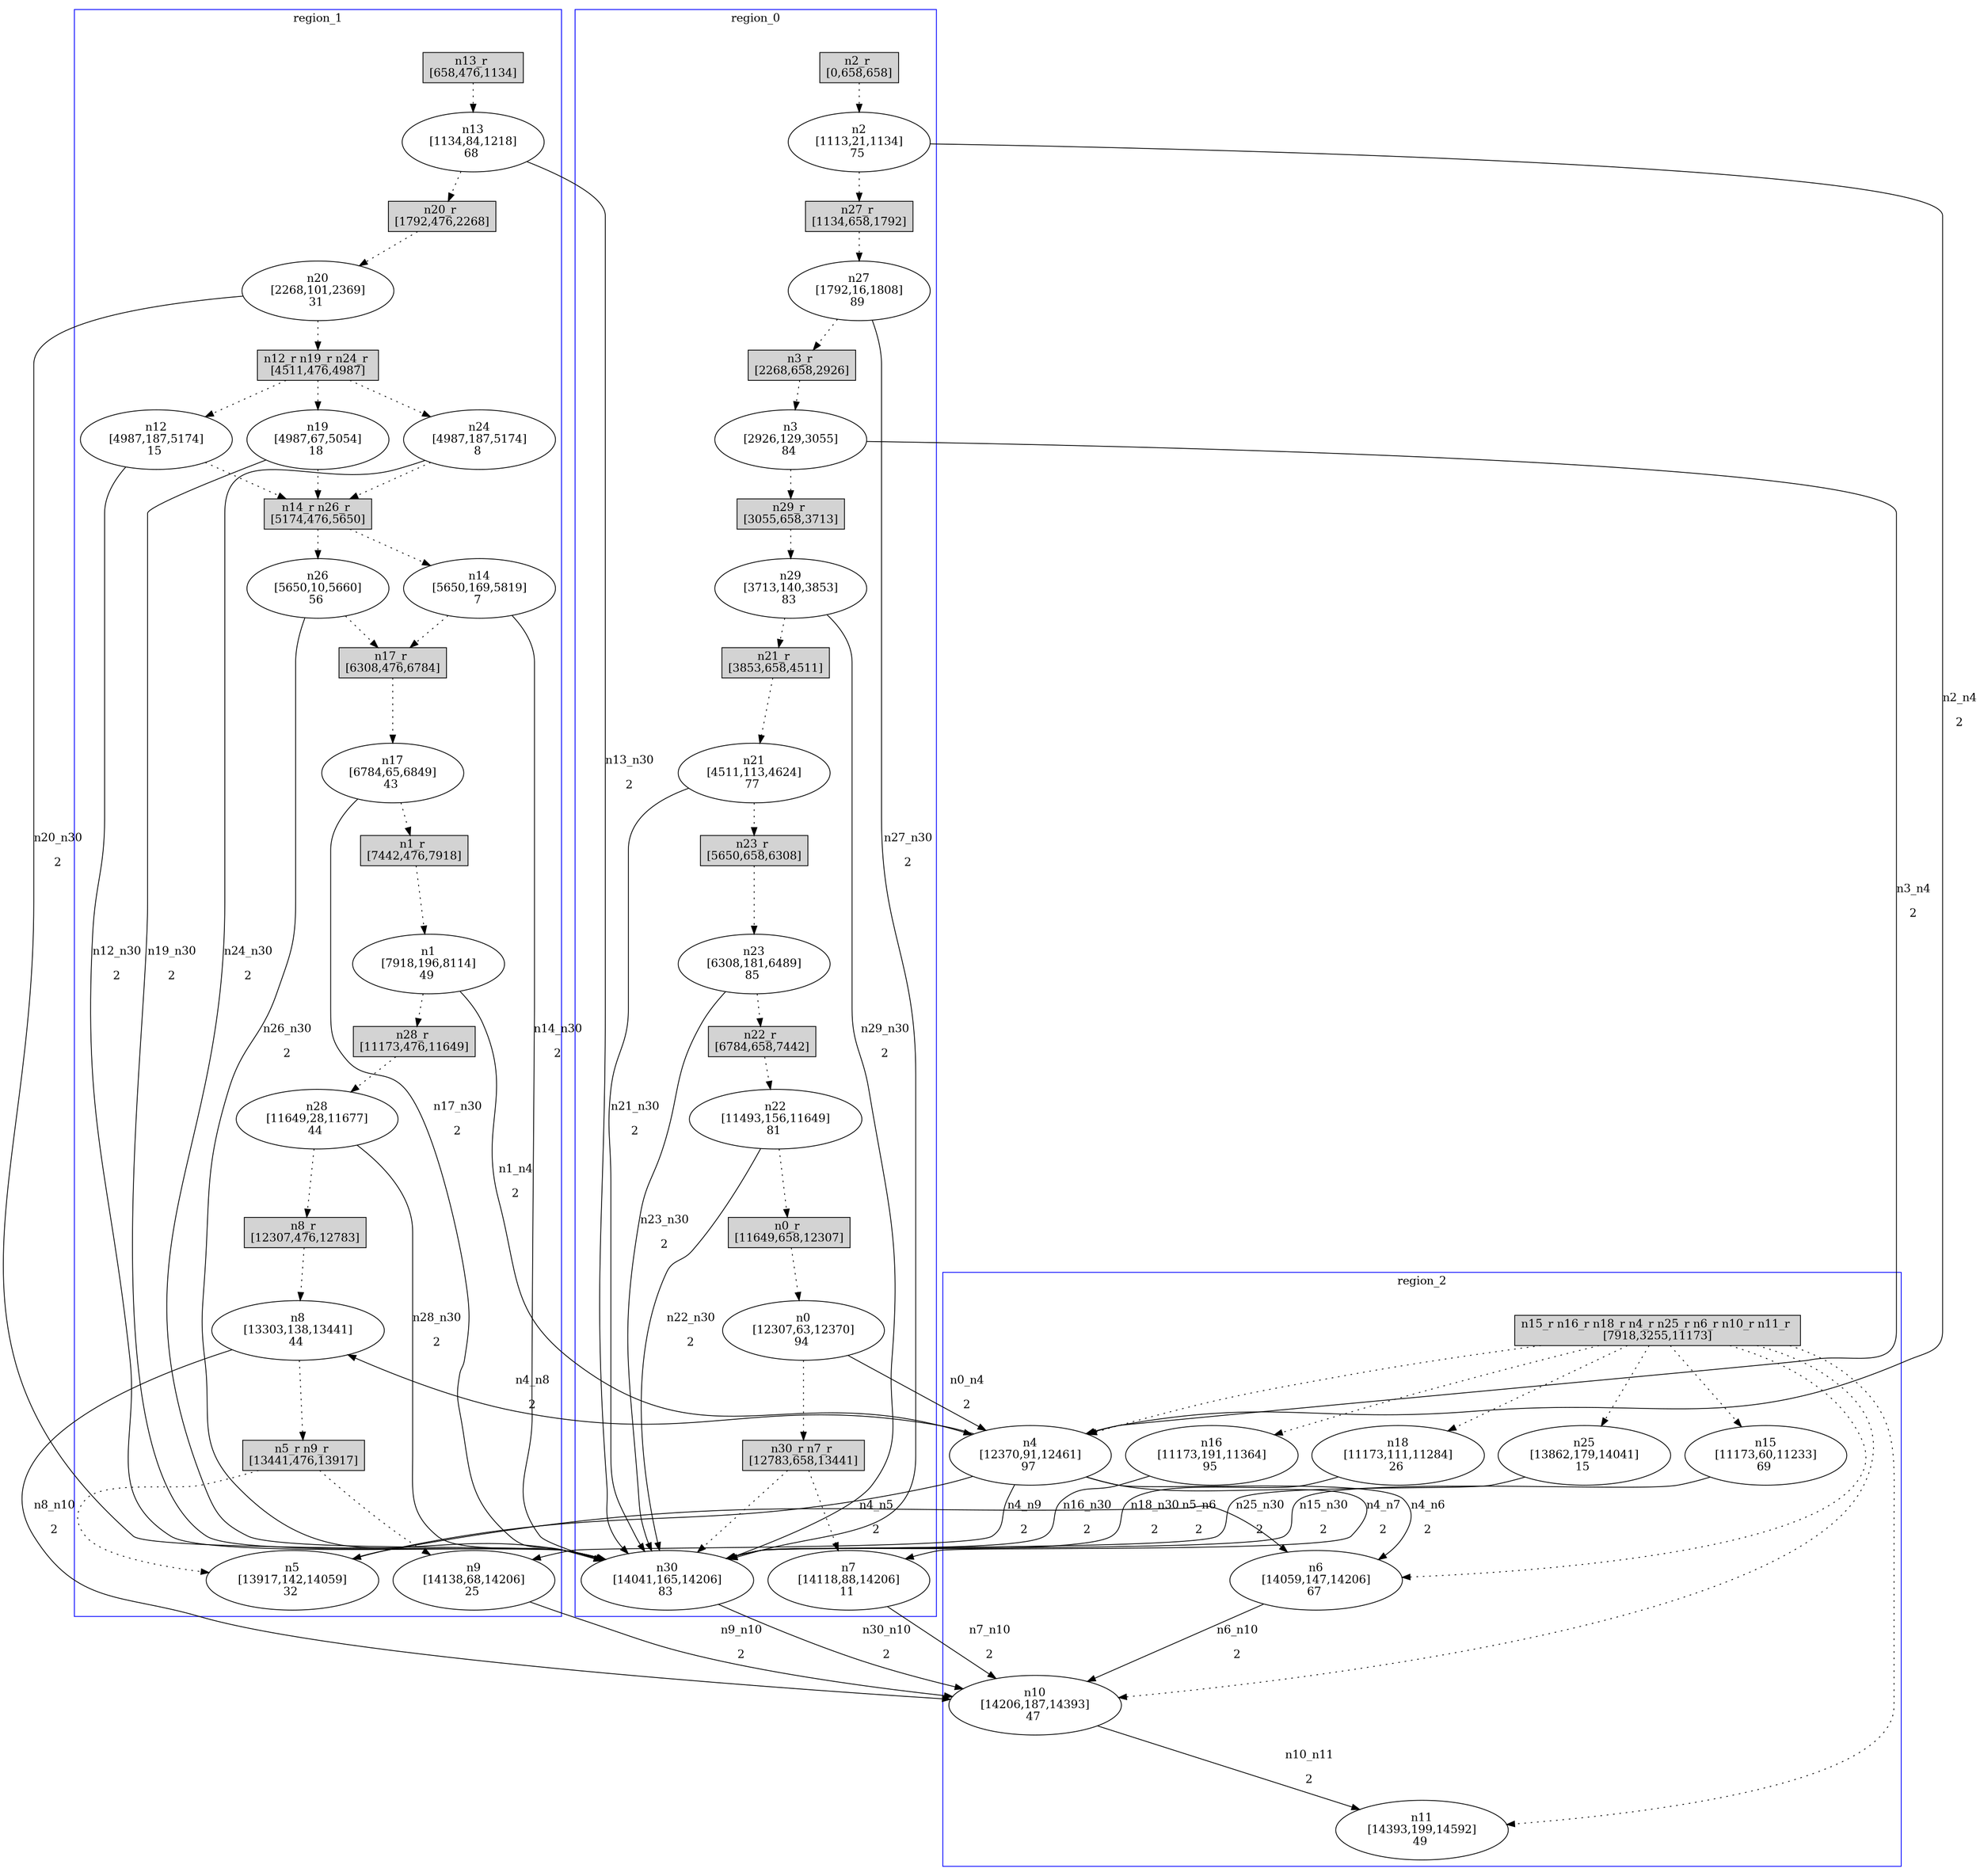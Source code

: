 //3-LSsolveMIPnSolStatus 9.
//4-SL 14592.
//5-LSsolveMIPsolveTime(double) 1800.03.
//6-reconfigurateNum(int) 19.
//7-reconfigurateTime(int) 13461.
digraph test_0 {
	size="28,40";
	subgraph cluster0 {
		stytle=filled;
		color=blue;
		label=region_0;
		reconfNode_0_1 [ shape = box, style = filled, label = "n2_r \n[0,658,658]" ];
		n2 [ label="n2\n[1113,21,1134]\n75 " ];
		reconfNode_0_1 -> n2 [ style = dotted ];
		n2 -> reconfNode_0_2 [ style = dotted ];
		reconfNode_0_2 [ shape = box, style = filled, label = "n27_r \n[1134,658,1792]" ];
		n27 [ label="n27\n[1792,16,1808]\n89 " ];
		reconfNode_0_2 -> n27 [ style = dotted ];
		n27 -> reconfNode_0_3 [ style = dotted ];
		reconfNode_0_3 [ shape = box, style = filled, label = "n3_r \n[2268,658,2926]" ];
		n3 [ label="n3\n[2926,129,3055]\n84 " ];
		reconfNode_0_3 -> n3 [ style = dotted ];
		n3 -> reconfNode_0_4 [ style = dotted ];
		reconfNode_0_4 [ shape = box, style = filled, label = "n29_r \n[3055,658,3713]" ];
		n29 [ label="n29\n[3713,140,3853]\n83 " ];
		reconfNode_0_4 -> n29 [ style = dotted ];
		n29 -> reconfNode_0_5 [ style = dotted ];
		reconfNode_0_5 [ shape = box, style = filled, label = "n21_r \n[3853,658,4511]" ];
		n21 [ label="n21\n[4511,113,4624]\n77 " ];
		reconfNode_0_5 -> n21 [ style = dotted ];
		n21 -> reconfNode_0_6 [ style = dotted ];
		reconfNode_0_6 [ shape = box, style = filled, label = "n23_r \n[5650,658,6308]" ];
		n23 [ label="n23\n[6308,181,6489]\n85 " ];
		reconfNode_0_6 -> n23 [ style = dotted ];
		n23 -> reconfNode_0_7 [ style = dotted ];
		reconfNode_0_7 [ shape = box, style = filled, label = "n22_r \n[6784,658,7442]" ];
		n22 [ label="n22\n[11493,156,11649]\n81 " ];
		reconfNode_0_7 -> n22 [ style = dotted ];
		n22 -> reconfNode_0_8 [ style = dotted ];
		reconfNode_0_8 [ shape = box, style = filled, label = "n0_r \n[11649,658,12307]" ];
		n0 [ label="n0\n[12307,63,12370]\n94 " ];
		reconfNode_0_8 -> n0 [ style = dotted ];
		n0 -> reconfNode_0_9 [ style = dotted ];
		reconfNode_0_9 [ shape = box, style = filled, label = "n30_r n7_r \n[12783,658,13441]" ];
		n30 [ label="n30\n[14041,165,14206]\n83 " ];
		n7 [ label="n7\n[14118,88,14206]\n11 " ];
		reconfNode_0_9 -> n30 [ style = dotted ];
		reconfNode_0_9 -> n7 [ style = dotted ];
	}
	subgraph cluster1 {
		stytle=filled;
		color=blue;
		label=region_1;
		reconfNode_1_1 [ shape = box, style = filled, label = "n13_r \n[658,476,1134]" ];
		n13 [ label="n13\n[1134,84,1218]\n68 " ];
		reconfNode_1_1 -> n13 [ style = dotted ];
		n13 -> reconfNode_1_2 [ style = dotted ];
		reconfNode_1_2 [ shape = box, style = filled, label = "n20_r \n[1792,476,2268]" ];
		n20 [ label="n20\n[2268,101,2369]\n31 " ];
		reconfNode_1_2 -> n20 [ style = dotted ];
		n20 -> reconfNode_1_3 [ style = dotted ];
		reconfNode_1_3 [ shape = box, style = filled, label = "n12_r n19_r n24_r \n[4511,476,4987]" ];
		n12 [ label="n12\n[4987,187,5174]\n15 " ];
		n19 [ label="n19\n[4987,67,5054]\n18 " ];
		n24 [ label="n24\n[4987,187,5174]\n8 " ];
		reconfNode_1_3 -> n12 [ style = dotted ];
		reconfNode_1_3 -> n19 [ style = dotted ];
		reconfNode_1_3 -> n24 [ style = dotted ];
		n12 -> reconfNode_1_4 [ style = dotted ];
		n19 -> reconfNode_1_4 [ style = dotted ];
		n24 -> reconfNode_1_4 [ style = dotted ];
		reconfNode_1_4 [ shape = box, style = filled, label = "n14_r n26_r \n[5174,476,5650]" ];
		n14 [ label="n14\n[5650,169,5819]\n7 " ];
		n26 [ label="n26\n[5650,10,5660]\n56 " ];
		reconfNode_1_4 -> n14 [ style = dotted ];
		reconfNode_1_4 -> n26 [ style = dotted ];
		n14 -> reconfNode_1_5 [ style = dotted ];
		n26 -> reconfNode_1_5 [ style = dotted ];
		reconfNode_1_5 [ shape = box, style = filled, label = "n17_r \n[6308,476,6784]" ];
		n17 [ label="n17\n[6784,65,6849]\n43 " ];
		reconfNode_1_5 -> n17 [ style = dotted ];
		n17 -> reconfNode_1_6 [ style = dotted ];
		reconfNode_1_6 [ shape = box, style = filled, label = "n1_r \n[7442,476,7918]" ];
		n1 [ label="n1\n[7918,196,8114]\n49 " ];
		reconfNode_1_6 -> n1 [ style = dotted ];
		n1 -> reconfNode_1_7 [ style = dotted ];
		reconfNode_1_7 [ shape = box, style = filled, label = "n28_r \n[11173,476,11649]" ];
		n28 [ label="n28\n[11649,28,11677]\n44 " ];
		reconfNode_1_7 -> n28 [ style = dotted ];
		n28 -> reconfNode_1_8 [ style = dotted ];
		reconfNode_1_8 [ shape = box, style = filled, label = "n8_r \n[12307,476,12783]" ];
		n8 [ label="n8\n[13303,138,13441]\n44 " ];
		reconfNode_1_8 -> n8 [ style = dotted ];
		n8 -> reconfNode_1_9 [ style = dotted ];
		reconfNode_1_9 [ shape = box, style = filled, label = "n5_r n9_r \n[13441,476,13917]" ];
		n5 [ label="n5\n[13917,142,14059]\n32 " ];
		n9 [ label="n9\n[14138,68,14206]\n25 " ];
		reconfNode_1_9 -> n5 [ style = dotted ];
		reconfNode_1_9 -> n9 [ style = dotted ];
	}
	subgraph cluster2 {
		stytle=filled;
		color=blue;
		label=region_2;
		reconfNode_2_1 [ shape = box, style = filled, label = "n15_r n16_r n18_r n4_r n25_r n6_r n10_r n11_r \n[7918,3255,11173]" ];
		n15 [ label="n15\n[11173,60,11233]\n69 " ];
		n16 [ label="n16\n[11173,191,11364]\n95 " ];
		n18 [ label="n18\n[11173,111,11284]\n26 " ];
		n4 [ label="n4\n[12370,91,12461]\n97 " ];
		n25 [ label="n25\n[13862,179,14041]\n15 " ];
		n6 [ label="n6\n[14059,147,14206]\n67 " ];
		n10 [ label="n10\n[14206,187,14393]\n47 " ];
		n11 [ label="n11\n[14393,199,14592]\n49 " ];
		reconfNode_2_1 -> n15 [ style = dotted ];
		reconfNode_2_1 -> n16 [ style = dotted ];
		reconfNode_2_1 -> n18 [ style = dotted ];
		reconfNode_2_1 -> n4 [ style = dotted ];
		reconfNode_2_1 -> n25 [ style = dotted ];
		reconfNode_2_1 -> n6 [ style = dotted ];
		reconfNode_2_1 -> n10 [ style = dotted ];
		reconfNode_2_1 -> n11 [ style = dotted ];
	}
	n0 -> n4 [ label="n0_n4\n2" ];
	n4 -> n5 [ label="n4_n5\n2" ];
	n4 -> n6 [ label="n4_n6\n2" ];
	n4 -> n7 [ label="n4_n7\n2" ];
	n4 -> n8 [ label="n4_n8\n2" ];
	n4 -> n9 [ label="n4_n9\n2" ];
	n1 -> n4 [ label="n1_n4\n2" ];
	n2 -> n4 [ label="n2_n4\n2" ];
	n3 -> n4 [ label="n3_n4\n2" ];
	n5 -> n6 [ label="n5_n6\n2" ];
	n6 -> n10 [ label="n6_n10\n2" ];
	n7 -> n10 [ label="n7_n10\n2" ];
	n8 -> n10 [ label="n8_n10\n2" ];
	n9 -> n10 [ label="n9_n10\n2" ];
	n10 -> n11 [ label="n10_n11\n2" ];
	n12 -> n30 [ label="n12_n30\n2" ];
	n30 -> n10 [ label="n30_n10\n2" ];
	n13 -> n30 [ label="n13_n30\n2" ];
	n14 -> n30 [ label="n14_n30\n2" ];
	n15 -> n30 [ label="n15_n30\n2" ];
	n16 -> n30 [ label="n16_n30\n2" ];
	n17 -> n30 [ label="n17_n30\n2" ];
	n18 -> n30 [ label="n18_n30\n2" ];
	n19 -> n30 [ label="n19_n30\n2" ];
	n20 -> n30 [ label="n20_n30\n2" ];
	n21 -> n30 [ label="n21_n30\n2" ];
	n22 -> n30 [ label="n22_n30\n2" ];
	n23 -> n30 [ label="n23_n30\n2" ];
	n24 -> n30 [ label="n24_n30\n2" ];
	n25 -> n30 [ label="n25_n30\n2" ];
	n26 -> n30 [ label="n26_n30\n2" ];
	n27 -> n30 [ label="n27_n30\n2" ];
	n28 -> n30 [ label="n28_n30\n2" ];
	n29 -> n30 [ label="n29_n30\n2" ];
}
